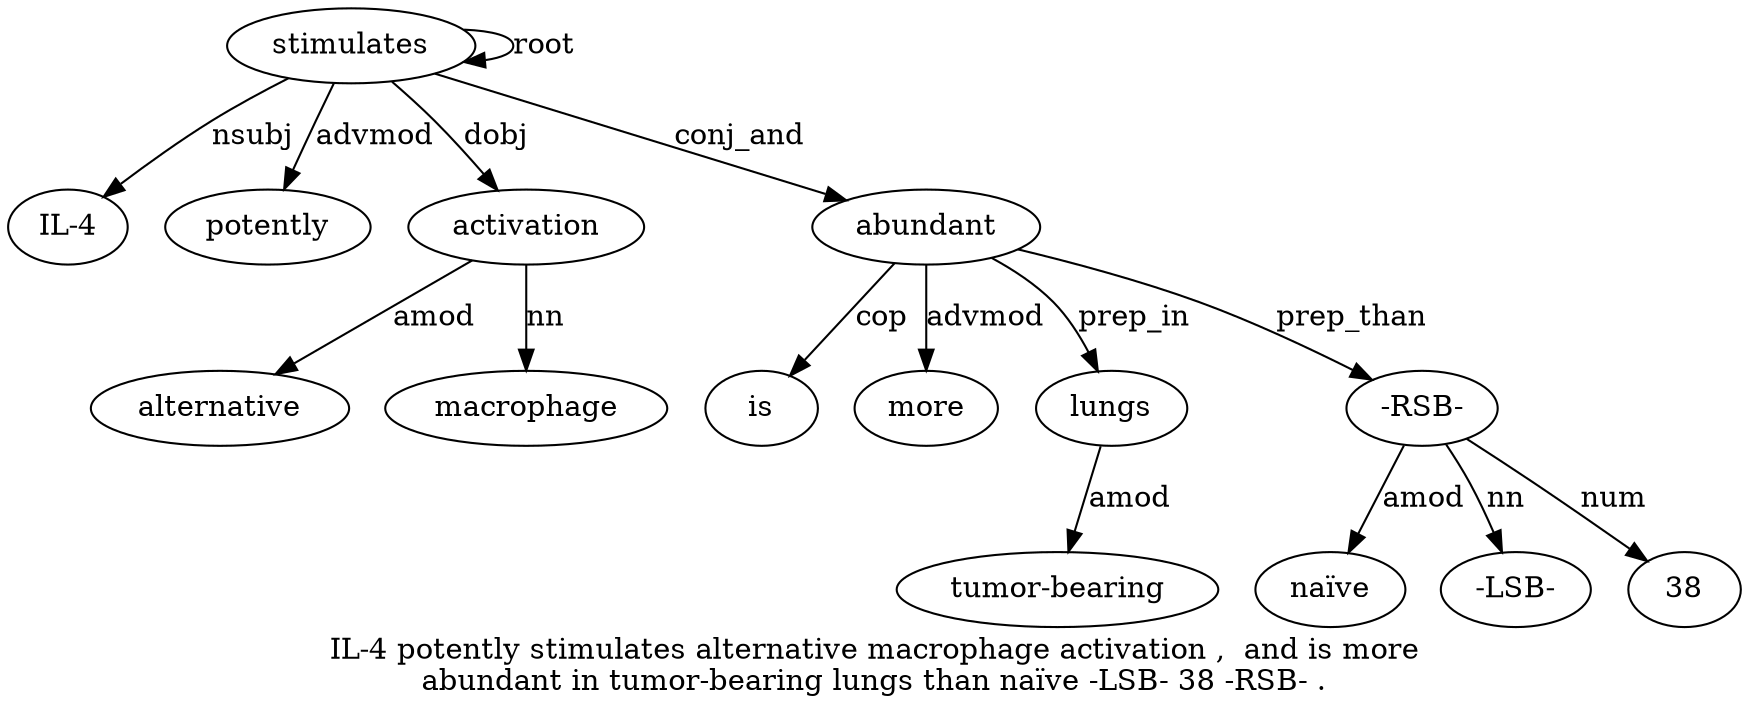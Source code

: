 digraph "IL-4 potently stimulates alternative macrophage activation ,  and is more abundant in tumor-bearing lungs than naïve -LSB- 38 -RSB- ." {
label="IL-4 potently stimulates alternative macrophage activation ,  and is more
abundant in tumor-bearing lungs than naïve -LSB- 38 -RSB- .";
stimulates3 [style=filled, fillcolor=white, label=stimulates];
"IL-41" [style=filled, fillcolor=white, label="IL-4"];
stimulates3 -> "IL-41"  [label=nsubj];
potently2 [style=filled, fillcolor=white, label=potently];
stimulates3 -> potently2  [label=advmod];
stimulates3 -> stimulates3  [label=root];
activation6 [style=filled, fillcolor=white, label=activation];
alternative4 [style=filled, fillcolor=white, label=alternative];
activation6 -> alternative4  [label=amod];
macrophage5 [style=filled, fillcolor=white, label=macrophage];
activation6 -> macrophage5  [label=nn];
stimulates3 -> activation6  [label=dobj];
abundant11 [style=filled, fillcolor=white, label=abundant];
is9 [style=filled, fillcolor=white, label=is];
abundant11 -> is9  [label=cop];
more10 [style=filled, fillcolor=white, label=more];
abundant11 -> more10  [label=advmod];
stimulates3 -> abundant11  [label=conj_and];
lungs14 [style=filled, fillcolor=white, label=lungs];
"tumor-bearing13" [style=filled, fillcolor=white, label="tumor-bearing"];
lungs14 -> "tumor-bearing13"  [label=amod];
abundant11 -> lungs14  [label=prep_in];
"-RSB-19" [style=filled, fillcolor=white, label="-RSB-"];
"naïve16" [style=filled, fillcolor=white, label="naïve"];
"-RSB-19" -> "naïve16"  [label=amod];
"-LSB-17" [style=filled, fillcolor=white, label="-LSB-"];
"-RSB-19" -> "-LSB-17"  [label=nn];
381 [style=filled, fillcolor=white, label=38];
"-RSB-19" -> 381  [label=num];
abundant11 -> "-RSB-19"  [label=prep_than];
}
